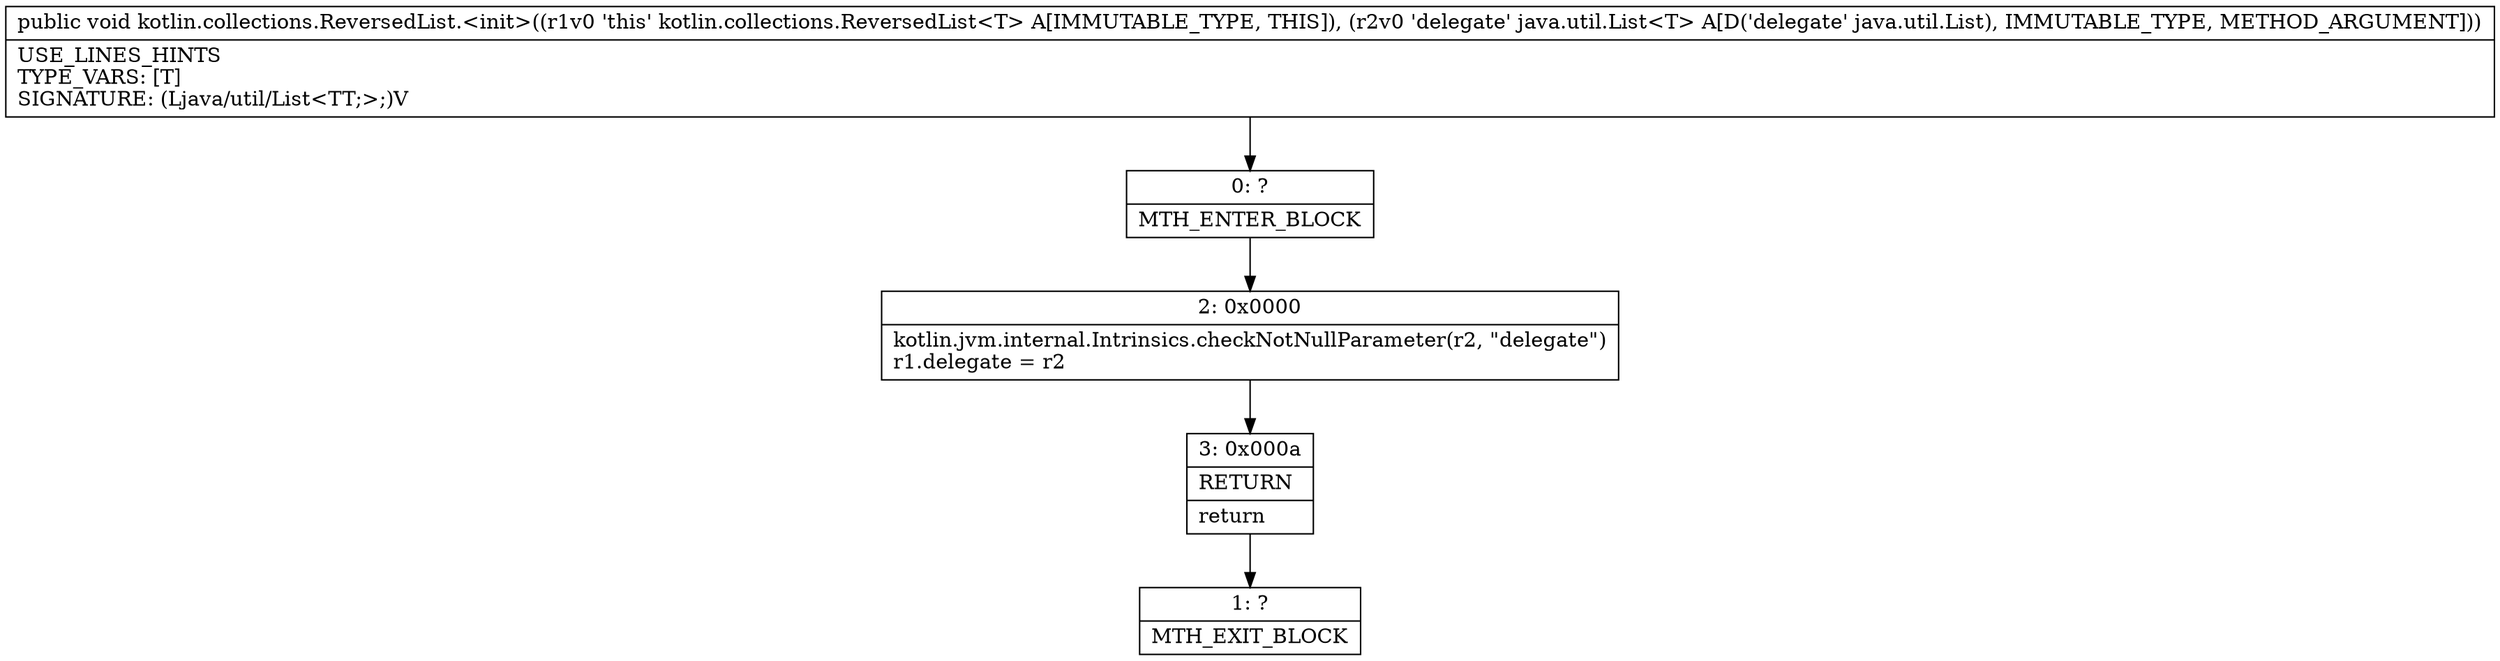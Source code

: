 digraph "CFG forkotlin.collections.ReversedList.\<init\>(Ljava\/util\/List;)V" {
Node_0 [shape=record,label="{0\:\ ?|MTH_ENTER_BLOCK\l}"];
Node_2 [shape=record,label="{2\:\ 0x0000|kotlin.jvm.internal.Intrinsics.checkNotNullParameter(r2, \"delegate\")\lr1.delegate = r2\l}"];
Node_3 [shape=record,label="{3\:\ 0x000a|RETURN\l|return\l}"];
Node_1 [shape=record,label="{1\:\ ?|MTH_EXIT_BLOCK\l}"];
MethodNode[shape=record,label="{public void kotlin.collections.ReversedList.\<init\>((r1v0 'this' kotlin.collections.ReversedList\<T\> A[IMMUTABLE_TYPE, THIS]), (r2v0 'delegate' java.util.List\<T\> A[D('delegate' java.util.List), IMMUTABLE_TYPE, METHOD_ARGUMENT]))  | USE_LINES_HINTS\lTYPE_VARS: [T]\lSIGNATURE: (Ljava\/util\/List\<TT;\>;)V\l}"];
MethodNode -> Node_0;Node_0 -> Node_2;
Node_2 -> Node_3;
Node_3 -> Node_1;
}

